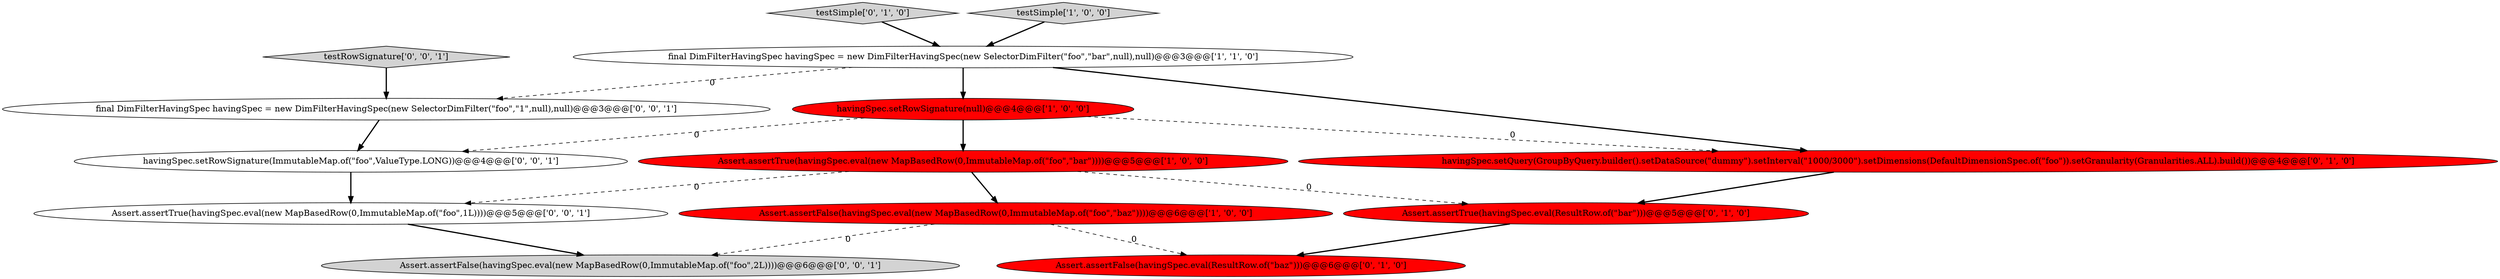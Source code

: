 digraph {
9 [style = filled, label = "havingSpec.setRowSignature(ImmutableMap.of(\"foo\",ValueType.LONG))@@@4@@@['0', '0', '1']", fillcolor = white, shape = ellipse image = "AAA0AAABBB3BBB"];
11 [style = filled, label = "Assert.assertFalse(havingSpec.eval(new MapBasedRow(0,ImmutableMap.of(\"foo\",2L))))@@@6@@@['0', '0', '1']", fillcolor = lightgray, shape = ellipse image = "AAA0AAABBB3BBB"];
4 [style = filled, label = "Assert.assertFalse(havingSpec.eval(new MapBasedRow(0,ImmutableMap.of(\"foo\",\"baz\"))))@@@6@@@['1', '0', '0']", fillcolor = red, shape = ellipse image = "AAA1AAABBB1BBB"];
6 [style = filled, label = "havingSpec.setQuery(GroupByQuery.builder().setDataSource(\"dummy\").setInterval(\"1000/3000\").setDimensions(DefaultDimensionSpec.of(\"foo\")).setGranularity(Granularities.ALL).build())@@@4@@@['0', '1', '0']", fillcolor = red, shape = ellipse image = "AAA1AAABBB2BBB"];
1 [style = filled, label = "havingSpec.setRowSignature(null)@@@4@@@['1', '0', '0']", fillcolor = red, shape = ellipse image = "AAA1AAABBB1BBB"];
5 [style = filled, label = "testSimple['0', '1', '0']", fillcolor = lightgray, shape = diamond image = "AAA0AAABBB2BBB"];
10 [style = filled, label = "final DimFilterHavingSpec havingSpec = new DimFilterHavingSpec(new SelectorDimFilter(\"foo\",\"1\",null),null)@@@3@@@['0', '0', '1']", fillcolor = white, shape = ellipse image = "AAA0AAABBB3BBB"];
2 [style = filled, label = "Assert.assertTrue(havingSpec.eval(new MapBasedRow(0,ImmutableMap.of(\"foo\",\"bar\"))))@@@5@@@['1', '0', '0']", fillcolor = red, shape = ellipse image = "AAA1AAABBB1BBB"];
8 [style = filled, label = "Assert.assertFalse(havingSpec.eval(ResultRow.of(\"baz\")))@@@6@@@['0', '1', '0']", fillcolor = red, shape = ellipse image = "AAA1AAABBB2BBB"];
3 [style = filled, label = "final DimFilterHavingSpec havingSpec = new DimFilterHavingSpec(new SelectorDimFilter(\"foo\",\"bar\",null),null)@@@3@@@['1', '1', '0']", fillcolor = white, shape = ellipse image = "AAA0AAABBB1BBB"];
7 [style = filled, label = "Assert.assertTrue(havingSpec.eval(ResultRow.of(\"bar\")))@@@5@@@['0', '1', '0']", fillcolor = red, shape = ellipse image = "AAA1AAABBB2BBB"];
13 [style = filled, label = "testRowSignature['0', '0', '1']", fillcolor = lightgray, shape = diamond image = "AAA0AAABBB3BBB"];
0 [style = filled, label = "testSimple['1', '0', '0']", fillcolor = lightgray, shape = diamond image = "AAA0AAABBB1BBB"];
12 [style = filled, label = "Assert.assertTrue(havingSpec.eval(new MapBasedRow(0,ImmutableMap.of(\"foo\",1L))))@@@5@@@['0', '0', '1']", fillcolor = white, shape = ellipse image = "AAA0AAABBB3BBB"];
0->3 [style = bold, label=""];
5->3 [style = bold, label=""];
13->10 [style = bold, label=""];
2->12 [style = dashed, label="0"];
3->6 [style = bold, label=""];
1->9 [style = dashed, label="0"];
1->2 [style = bold, label=""];
10->9 [style = bold, label=""];
9->12 [style = bold, label=""];
3->10 [style = dashed, label="0"];
4->11 [style = dashed, label="0"];
6->7 [style = bold, label=""];
3->1 [style = bold, label=""];
2->7 [style = dashed, label="0"];
7->8 [style = bold, label=""];
2->4 [style = bold, label=""];
1->6 [style = dashed, label="0"];
4->8 [style = dashed, label="0"];
12->11 [style = bold, label=""];
}
